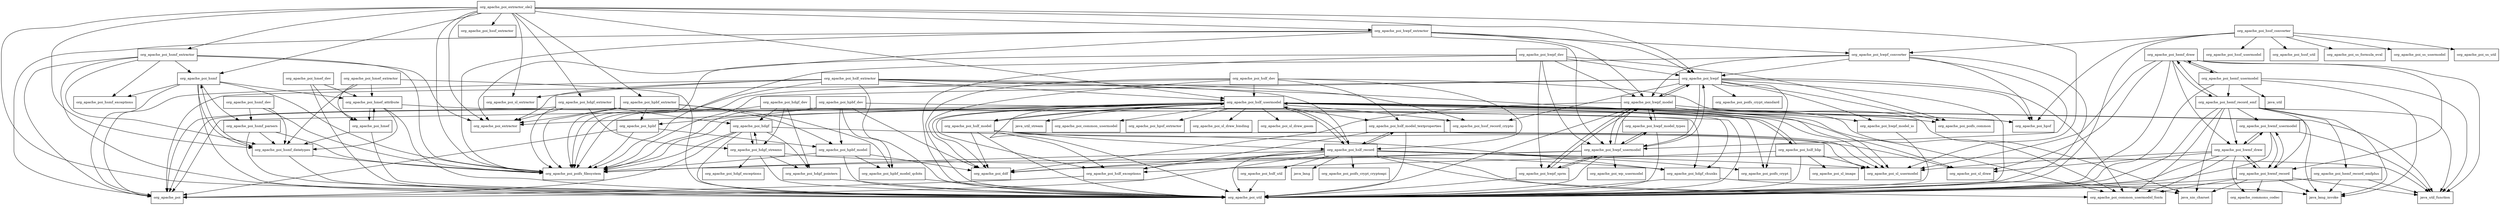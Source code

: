 digraph poi_scratchpad_4_1_0_package_dependencies {
  node [shape = box, fontsize=10.0];
  org_apache_poi_extractor_ole2 -> org_apache_poi_extractor;
  org_apache_poi_extractor_ole2 -> org_apache_poi_hdgf_extractor;
  org_apache_poi_extractor_ole2 -> org_apache_poi_hpbf_extractor;
  org_apache_poi_extractor_ole2 -> org_apache_poi_hslf_usermodel;
  org_apache_poi_extractor_ole2 -> org_apache_poi_hsmf;
  org_apache_poi_extractor_ole2 -> org_apache_poi_hsmf_datatypes;
  org_apache_poi_extractor_ole2 -> org_apache_poi_hsmf_extractor;
  org_apache_poi_extractor_ole2 -> org_apache_poi_hssf_extractor;
  org_apache_poi_extractor_ole2 -> org_apache_poi_hwpf;
  org_apache_poi_extractor_ole2 -> org_apache_poi_hwpf_extractor;
  org_apache_poi_extractor_ole2 -> org_apache_poi_poifs_filesystem;
  org_apache_poi_extractor_ole2 -> org_apache_poi_sl_extractor;
  org_apache_poi_extractor_ole2 -> org_apache_poi_sl_usermodel;
  org_apache_poi_extractor_ole2 -> org_apache_poi_util;
  org_apache_poi_hdgf -> org_apache_poi;
  org_apache_poi_hdgf -> org_apache_poi_hdgf_chunks;
  org_apache_poi_hdgf -> org_apache_poi_hdgf_pointers;
  org_apache_poi_hdgf -> org_apache_poi_hdgf_streams;
  org_apache_poi_hdgf -> org_apache_poi_poifs_filesystem;
  org_apache_poi_hdgf -> org_apache_poi_util;
  org_apache_poi_hdgf_chunks -> java_nio_charset;
  org_apache_poi_hdgf_chunks -> org_apache_poi_util;
  org_apache_poi_hdgf_dev -> org_apache_poi_hdgf;
  org_apache_poi_hdgf_dev -> org_apache_poi_hdgf_chunks;
  org_apache_poi_hdgf_dev -> org_apache_poi_hdgf_pointers;
  org_apache_poi_hdgf_dev -> org_apache_poi_hdgf_streams;
  org_apache_poi_hdgf_dev -> org_apache_poi_poifs_filesystem;
  org_apache_poi_hdgf_extractor -> org_apache_poi;
  org_apache_poi_hdgf_extractor -> org_apache_poi_extractor;
  org_apache_poi_hdgf_extractor -> org_apache_poi_hdgf;
  org_apache_poi_hdgf_extractor -> org_apache_poi_hdgf_chunks;
  org_apache_poi_hdgf_extractor -> org_apache_poi_hdgf_streams;
  org_apache_poi_hdgf_extractor -> org_apache_poi_poifs_filesystem;
  org_apache_poi_hdgf_pointers -> org_apache_poi_util;
  org_apache_poi_hdgf_streams -> org_apache_poi_hdgf;
  org_apache_poi_hdgf_streams -> org_apache_poi_hdgf_chunks;
  org_apache_poi_hdgf_streams -> org_apache_poi_hdgf_exceptions;
  org_apache_poi_hdgf_streams -> org_apache_poi_hdgf_pointers;
  org_apache_poi_hdgf_streams -> org_apache_poi_util;
  org_apache_poi_hemf_draw -> java_util_function;
  org_apache_poi_hemf_draw -> org_apache_poi_hemf_record_emf;
  org_apache_poi_hemf_draw -> org_apache_poi_hemf_usermodel;
  org_apache_poi_hemf_draw -> org_apache_poi_hwmf_draw;
  org_apache_poi_hemf_draw -> org_apache_poi_hwmf_record;
  org_apache_poi_hemf_draw -> org_apache_poi_sl_draw;
  org_apache_poi_hemf_draw -> org_apache_poi_sl_usermodel;
  org_apache_poi_hemf_draw -> org_apache_poi_util;
  org_apache_poi_hemf_record_emf -> java_lang_invoke;
  org_apache_poi_hemf_record_emf -> java_nio_charset;
  org_apache_poi_hemf_record_emf -> java_util_function;
  org_apache_poi_hemf_record_emf -> org_apache_poi_common_usermodel_fonts;
  org_apache_poi_hemf_record_emf -> org_apache_poi_hemf_draw;
  org_apache_poi_hemf_record_emf -> org_apache_poi_hemf_record_emfplus;
  org_apache_poi_hemf_record_emf -> org_apache_poi_hwmf_draw;
  org_apache_poi_hemf_record_emf -> org_apache_poi_hwmf_record;
  org_apache_poi_hemf_record_emf -> org_apache_poi_hwmf_usermodel;
  org_apache_poi_hemf_record_emf -> org_apache_poi_util;
  org_apache_poi_hemf_record_emfplus -> java_lang_invoke;
  org_apache_poi_hemf_record_emfplus -> java_util_function;
  org_apache_poi_hemf_record_emfplus -> org_apache_poi_util;
  org_apache_poi_hemf_usermodel -> java_lang_invoke;
  org_apache_poi_hemf_usermodel -> java_util;
  org_apache_poi_hemf_usermodel -> java_util_function;
  org_apache_poi_hemf_usermodel -> org_apache_poi_hemf_draw;
  org_apache_poi_hemf_usermodel -> org_apache_poi_hemf_record_emf;
  org_apache_poi_hemf_usermodel -> org_apache_poi_util;
  org_apache_poi_hmef -> org_apache_poi_hmef_attribute;
  org_apache_poi_hmef -> org_apache_poi_hsmf_datatypes;
  org_apache_poi_hmef -> org_apache_poi_util;
  org_apache_poi_hmef_attribute -> org_apache_poi_hmef;
  org_apache_poi_hmef_attribute -> org_apache_poi_hpsf;
  org_apache_poi_hmef_attribute -> org_apache_poi_hsmf_datatypes;
  org_apache_poi_hmef_attribute -> org_apache_poi_util;
  org_apache_poi_hmef_dev -> org_apache_poi_hmef;
  org_apache_poi_hmef_dev -> org_apache_poi_hmef_attribute;
  org_apache_poi_hmef_dev -> org_apache_poi_util;
  org_apache_poi_hmef_extractor -> org_apache_poi_hmef;
  org_apache_poi_hmef_extractor -> org_apache_poi_hmef_attribute;
  org_apache_poi_hmef_extractor -> org_apache_poi_hsmf_datatypes;
  org_apache_poi_hmef_extractor -> org_apache_poi_util;
  org_apache_poi_hpbf -> org_apache_poi;
  org_apache_poi_hpbf -> org_apache_poi_hpbf_model;
  org_apache_poi_hpbf -> org_apache_poi_poifs_filesystem;
  org_apache_poi_hpbf_dev -> org_apache_poi_ddf;
  org_apache_poi_hpbf_dev -> org_apache_poi_hpbf;
  org_apache_poi_hpbf_dev -> org_apache_poi_hpbf_model;
  org_apache_poi_hpbf_dev -> org_apache_poi_hpbf_model_qcbits;
  org_apache_poi_hpbf_dev -> org_apache_poi_poifs_filesystem;
  org_apache_poi_hpbf_dev -> org_apache_poi_util;
  org_apache_poi_hpbf_extractor -> org_apache_poi;
  org_apache_poi_hpbf_extractor -> org_apache_poi_extractor;
  org_apache_poi_hpbf_extractor -> org_apache_poi_hpbf;
  org_apache_poi_hpbf_extractor -> org_apache_poi_hpbf_model;
  org_apache_poi_hpbf_extractor -> org_apache_poi_hpbf_model_qcbits;
  org_apache_poi_hpbf_extractor -> org_apache_poi_poifs_filesystem;
  org_apache_poi_hpbf_model -> org_apache_poi_ddf;
  org_apache_poi_hpbf_model -> org_apache_poi_hpbf_model_qcbits;
  org_apache_poi_hpbf_model -> org_apache_poi_poifs_filesystem;
  org_apache_poi_hpbf_model -> org_apache_poi_util;
  org_apache_poi_hpbf_model_qcbits -> org_apache_poi_util;
  org_apache_poi_hslf_blip -> org_apache_poi_hslf_exceptions;
  org_apache_poi_hslf_blip -> org_apache_poi_hslf_usermodel;
  org_apache_poi_hslf_blip -> org_apache_poi_sl_image;
  org_apache_poi_hslf_blip -> org_apache_poi_sl_usermodel;
  org_apache_poi_hslf_blip -> org_apache_poi_util;
  org_apache_poi_hslf_dev -> java_nio_charset;
  org_apache_poi_hslf_dev -> org_apache_poi_ddf;
  org_apache_poi_hslf_dev -> org_apache_poi_hslf_model_textproperties;
  org_apache_poi_hslf_dev -> org_apache_poi_hslf_record;
  org_apache_poi_hslf_dev -> org_apache_poi_hslf_usermodel;
  org_apache_poi_hslf_dev -> org_apache_poi_poifs_filesystem;
  org_apache_poi_hslf_dev -> org_apache_poi_util;
  org_apache_poi_hslf_exceptions -> org_apache_poi;
  org_apache_poi_hslf_extractor -> org_apache_poi;
  org_apache_poi_hslf_extractor -> org_apache_poi_extractor;
  org_apache_poi_hslf_extractor -> org_apache_poi_hslf_record;
  org_apache_poi_hslf_extractor -> org_apache_poi_hslf_usermodel;
  org_apache_poi_hslf_extractor -> org_apache_poi_hssf_record_crypto;
  org_apache_poi_hslf_extractor -> org_apache_poi_poifs_filesystem;
  org_apache_poi_hslf_extractor -> org_apache_poi_sl_extractor;
  org_apache_poi_hslf_extractor -> org_apache_poi_sl_usermodel;
  org_apache_poi_hslf_extractor -> org_apache_poi_util;
  org_apache_poi_hslf_model -> org_apache_poi_ddf;
  org_apache_poi_hslf_model -> org_apache_poi_hslf_exceptions;
  org_apache_poi_hslf_model -> org_apache_poi_hslf_record;
  org_apache_poi_hslf_model -> org_apache_poi_hslf_usermodel;
  org_apache_poi_hslf_model -> org_apache_poi_sl_draw;
  org_apache_poi_hslf_model -> org_apache_poi_sl_usermodel;
  org_apache_poi_hslf_model -> org_apache_poi_util;
  org_apache_poi_hslf_model_textproperties -> org_apache_poi_hslf_exceptions;
  org_apache_poi_hslf_model_textproperties -> org_apache_poi_hslf_record;
  org_apache_poi_hslf_model_textproperties -> org_apache_poi_sl_usermodel;
  org_apache_poi_hslf_model_textproperties -> org_apache_poi_util;
  org_apache_poi_hslf_record -> java_lang;
  org_apache_poi_hslf_record -> java_lang_invoke;
  org_apache_poi_hslf_record -> java_util_function;
  org_apache_poi_hslf_record -> org_apache_poi;
  org_apache_poi_hslf_record -> org_apache_poi_common_usermodel_fonts;
  org_apache_poi_hslf_record -> org_apache_poi_ddf;
  org_apache_poi_hslf_record -> org_apache_poi_hslf_exceptions;
  org_apache_poi_hslf_record -> org_apache_poi_hslf_model_textproperties;
  org_apache_poi_hslf_record -> org_apache_poi_hslf_usermodel;
  org_apache_poi_hslf_record -> org_apache_poi_hslf_util;
  org_apache_poi_hslf_record -> org_apache_poi_poifs_crypt;
  org_apache_poi_hslf_record -> org_apache_poi_poifs_crypt_cryptoapi;
  org_apache_poi_hslf_record -> org_apache_poi_poifs_filesystem;
  org_apache_poi_hslf_record -> org_apache_poi_sl_usermodel;
  org_apache_poi_hslf_record -> org_apache_poi_util;
  org_apache_poi_hslf_usermodel -> java_lang_invoke;
  org_apache_poi_hslf_usermodel -> java_util_function;
  org_apache_poi_hslf_usermodel -> java_util_stream;
  org_apache_poi_hslf_usermodel -> org_apache_poi;
  org_apache_poi_hslf_usermodel -> org_apache_poi_common_usermodel;
  org_apache_poi_hslf_usermodel -> org_apache_poi_common_usermodel_fonts;
  org_apache_poi_hslf_usermodel -> org_apache_poi_ddf;
  org_apache_poi_hslf_usermodel -> org_apache_poi_extractor;
  org_apache_poi_hslf_usermodel -> org_apache_poi_hpsf;
  org_apache_poi_hslf_usermodel -> org_apache_poi_hpsf_extractor;
  org_apache_poi_hslf_usermodel -> org_apache_poi_hslf_blip;
  org_apache_poi_hslf_usermodel -> org_apache_poi_hslf_exceptions;
  org_apache_poi_hslf_usermodel -> org_apache_poi_hslf_model;
  org_apache_poi_hslf_usermodel -> org_apache_poi_hslf_model_textproperties;
  org_apache_poi_hslf_usermodel -> org_apache_poi_hslf_record;
  org_apache_poi_hslf_usermodel -> org_apache_poi_hssf_record_crypto;
  org_apache_poi_hslf_usermodel -> org_apache_poi_poifs_crypt;
  org_apache_poi_hslf_usermodel -> org_apache_poi_poifs_filesystem;
  org_apache_poi_hslf_usermodel -> org_apache_poi_sl_draw;
  org_apache_poi_hslf_usermodel -> org_apache_poi_sl_draw_binding;
  org_apache_poi_hslf_usermodel -> org_apache_poi_sl_draw_geom;
  org_apache_poi_hslf_usermodel -> org_apache_poi_sl_usermodel;
  org_apache_poi_hslf_usermodel -> org_apache_poi_util;
  org_apache_poi_hslf_util -> org_apache_poi_util;
  org_apache_poi_hsmf -> org_apache_poi;
  org_apache_poi_hsmf -> org_apache_poi_hmef_attribute;
  org_apache_poi_hsmf -> org_apache_poi_hsmf_datatypes;
  org_apache_poi_hsmf -> org_apache_poi_hsmf_exceptions;
  org_apache_poi_hsmf -> org_apache_poi_hsmf_parsers;
  org_apache_poi_hsmf -> org_apache_poi_poifs_filesystem;
  org_apache_poi_hsmf -> org_apache_poi_util;
  org_apache_poi_hsmf_datatypes -> org_apache_poi_hsmf;
  org_apache_poi_hsmf_datatypes -> org_apache_poi_poifs_filesystem;
  org_apache_poi_hsmf_datatypes -> org_apache_poi_util;
  org_apache_poi_hsmf_dev -> org_apache_poi_hsmf_datatypes;
  org_apache_poi_hsmf_dev -> org_apache_poi_hsmf_parsers;
  org_apache_poi_hsmf_dev -> org_apache_poi_poifs_filesystem;
  org_apache_poi_hsmf_extractor -> org_apache_poi;
  org_apache_poi_hsmf_extractor -> org_apache_poi_extractor;
  org_apache_poi_hsmf_extractor -> org_apache_poi_hsmf;
  org_apache_poi_hsmf_extractor -> org_apache_poi_hsmf_datatypes;
  org_apache_poi_hsmf_extractor -> org_apache_poi_hsmf_exceptions;
  org_apache_poi_hsmf_extractor -> org_apache_poi_poifs_filesystem;
  org_apache_poi_hsmf_extractor -> org_apache_poi_util;
  org_apache_poi_hsmf_parsers -> org_apache_poi_hsmf_datatypes;
  org_apache_poi_hsmf_parsers -> org_apache_poi_poifs_filesystem;
  org_apache_poi_hsmf_parsers -> org_apache_poi_util;
  org_apache_poi_hssf_converter -> org_apache_poi_hpsf;
  org_apache_poi_hssf_converter -> org_apache_poi_hssf_usermodel;
  org_apache_poi_hssf_converter -> org_apache_poi_hssf_util;
  org_apache_poi_hssf_converter -> org_apache_poi_hwpf_converter;
  org_apache_poi_hssf_converter -> org_apache_poi_ss_formula_eval;
  org_apache_poi_hssf_converter -> org_apache_poi_ss_usermodel;
  org_apache_poi_hssf_converter -> org_apache_poi_ss_util;
  org_apache_poi_hssf_converter -> org_apache_poi_util;
  org_apache_poi_hwmf_draw -> org_apache_commons_codec;
  org_apache_poi_hwmf_draw -> org_apache_poi_common_usermodel_fonts;
  org_apache_poi_hwmf_draw -> org_apache_poi_hwmf_record;
  org_apache_poi_hwmf_draw -> org_apache_poi_hwmf_usermodel;
  org_apache_poi_hwmf_draw -> org_apache_poi_sl_draw;
  org_apache_poi_hwmf_draw -> org_apache_poi_sl_usermodel;
  org_apache_poi_hwmf_draw -> org_apache_poi_util;
  org_apache_poi_hwmf_record -> java_lang_invoke;
  org_apache_poi_hwmf_record -> java_nio_charset;
  org_apache_poi_hwmf_record -> java_util_function;
  org_apache_poi_hwmf_record -> org_apache_commons_codec;
  org_apache_poi_hwmf_record -> org_apache_poi_common_usermodel_fonts;
  org_apache_poi_hwmf_record -> org_apache_poi_hwmf_draw;
  org_apache_poi_hwmf_record -> org_apache_poi_hwmf_usermodel;
  org_apache_poi_hwmf_record -> org_apache_poi_util;
  org_apache_poi_hwmf_usermodel -> java_util_function;
  org_apache_poi_hwmf_usermodel -> org_apache_poi_hwmf_draw;
  org_apache_poi_hwmf_usermodel -> org_apache_poi_hwmf_record;
  org_apache_poi_hwmf_usermodel -> org_apache_poi_util;
  org_apache_poi_hwpf -> org_apache_poi;
  org_apache_poi_hwpf -> org_apache_poi_common_usermodel_fonts;
  org_apache_poi_hwpf -> org_apache_poi_hpsf;
  org_apache_poi_hwpf -> org_apache_poi_hssf_record_crypto;
  org_apache_poi_hwpf -> org_apache_poi_hwpf_model;
  org_apache_poi_hwpf -> org_apache_poi_hwpf_model_io;
  org_apache_poi_hwpf -> org_apache_poi_hwpf_usermodel;
  org_apache_poi_hwpf -> org_apache_poi_poifs_common;
  org_apache_poi_hwpf -> org_apache_poi_poifs_crypt;
  org_apache_poi_hwpf -> org_apache_poi_poifs_crypt_standard;
  org_apache_poi_hwpf -> org_apache_poi_poifs_filesystem;
  org_apache_poi_hwpf -> org_apache_poi_util;
  org_apache_poi_hwpf_converter -> org_apache_poi_hpsf;
  org_apache_poi_hwpf_converter -> org_apache_poi_hwpf;
  org_apache_poi_hwpf_converter -> org_apache_poi_hwpf_model;
  org_apache_poi_hwpf_converter -> org_apache_poi_hwpf_usermodel;
  org_apache_poi_hwpf_converter -> org_apache_poi_poifs_filesystem;
  org_apache_poi_hwpf_converter -> org_apache_poi_util;
  org_apache_poi_hwpf_dev -> org_apache_poi_hwpf;
  org_apache_poi_hwpf_dev -> org_apache_poi_hwpf_model;
  org_apache_poi_hwpf_dev -> org_apache_poi_hwpf_sprm;
  org_apache_poi_hwpf_dev -> org_apache_poi_hwpf_usermodel;
  org_apache_poi_hwpf_dev -> org_apache_poi_poifs_common;
  org_apache_poi_hwpf_dev -> org_apache_poi_poifs_filesystem;
  org_apache_poi_hwpf_dev -> org_apache_poi_util;
  org_apache_poi_hwpf_extractor -> org_apache_poi;
  org_apache_poi_hwpf_extractor -> org_apache_poi_extractor;
  org_apache_poi_hwpf_extractor -> org_apache_poi_hwpf;
  org_apache_poi_hwpf_extractor -> org_apache_poi_hwpf_converter;
  org_apache_poi_hwpf_extractor -> org_apache_poi_hwpf_model;
  org_apache_poi_hwpf_extractor -> org_apache_poi_hwpf_usermodel;
  org_apache_poi_hwpf_extractor -> org_apache_poi_poifs_filesystem;
  org_apache_poi_hwpf_model -> org_apache_poi_common_usermodel_fonts;
  org_apache_poi_hwpf_model -> org_apache_poi_ddf;
  org_apache_poi_hwpf_model -> org_apache_poi_hwpf;
  org_apache_poi_hwpf_model -> org_apache_poi_hwpf_model_io;
  org_apache_poi_hwpf_model -> org_apache_poi_hwpf_model_types;
  org_apache_poi_hwpf_model -> org_apache_poi_hwpf_sprm;
  org_apache_poi_hwpf_model -> org_apache_poi_hwpf_usermodel;
  org_apache_poi_hwpf_model -> org_apache_poi_poifs_common;
  org_apache_poi_hwpf_model -> org_apache_poi_util;
  org_apache_poi_hwpf_model_io -> org_apache_poi_util;
  org_apache_poi_hwpf_model_types -> org_apache_poi_hwpf_model;
  org_apache_poi_hwpf_model_types -> org_apache_poi_hwpf_usermodel;
  org_apache_poi_hwpf_model_types -> org_apache_poi_util;
  org_apache_poi_hwpf_sprm -> org_apache_poi_hwpf_model;
  org_apache_poi_hwpf_sprm -> org_apache_poi_hwpf_usermodel;
  org_apache_poi_hwpf_sprm -> org_apache_poi_util;
  org_apache_poi_hwpf_usermodel -> org_apache_poi_ddf;
  org_apache_poi_hwpf_usermodel -> org_apache_poi_hwpf;
  org_apache_poi_hwpf_usermodel -> org_apache_poi_hwpf_model;
  org_apache_poi_hwpf_usermodel -> org_apache_poi_hwpf_model_types;
  org_apache_poi_hwpf_usermodel -> org_apache_poi_hwpf_sprm;
  org_apache_poi_hwpf_usermodel -> org_apache_poi_poifs_filesystem;
  org_apache_poi_hwpf_usermodel -> org_apache_poi_util;
  org_apache_poi_hwpf_usermodel -> org_apache_poi_wp_usermodel;
}
